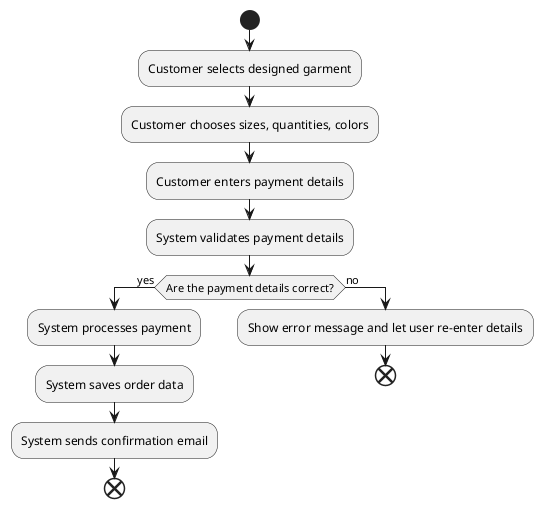 @startuml PlaceOrder
|Place Order|
start
:Customer selects designed garment;
:Customer chooses sizes, quantities, colors;
:Customer enters payment details;
:System validates payment details;
if (Are the payment details correct?) then (yes)
    :System processes payment;
    :System saves order data;
    :System sends confirmation email;
    end
else (no)
    :Show error message and let user re-enter details;
    end
endif
@enduml
